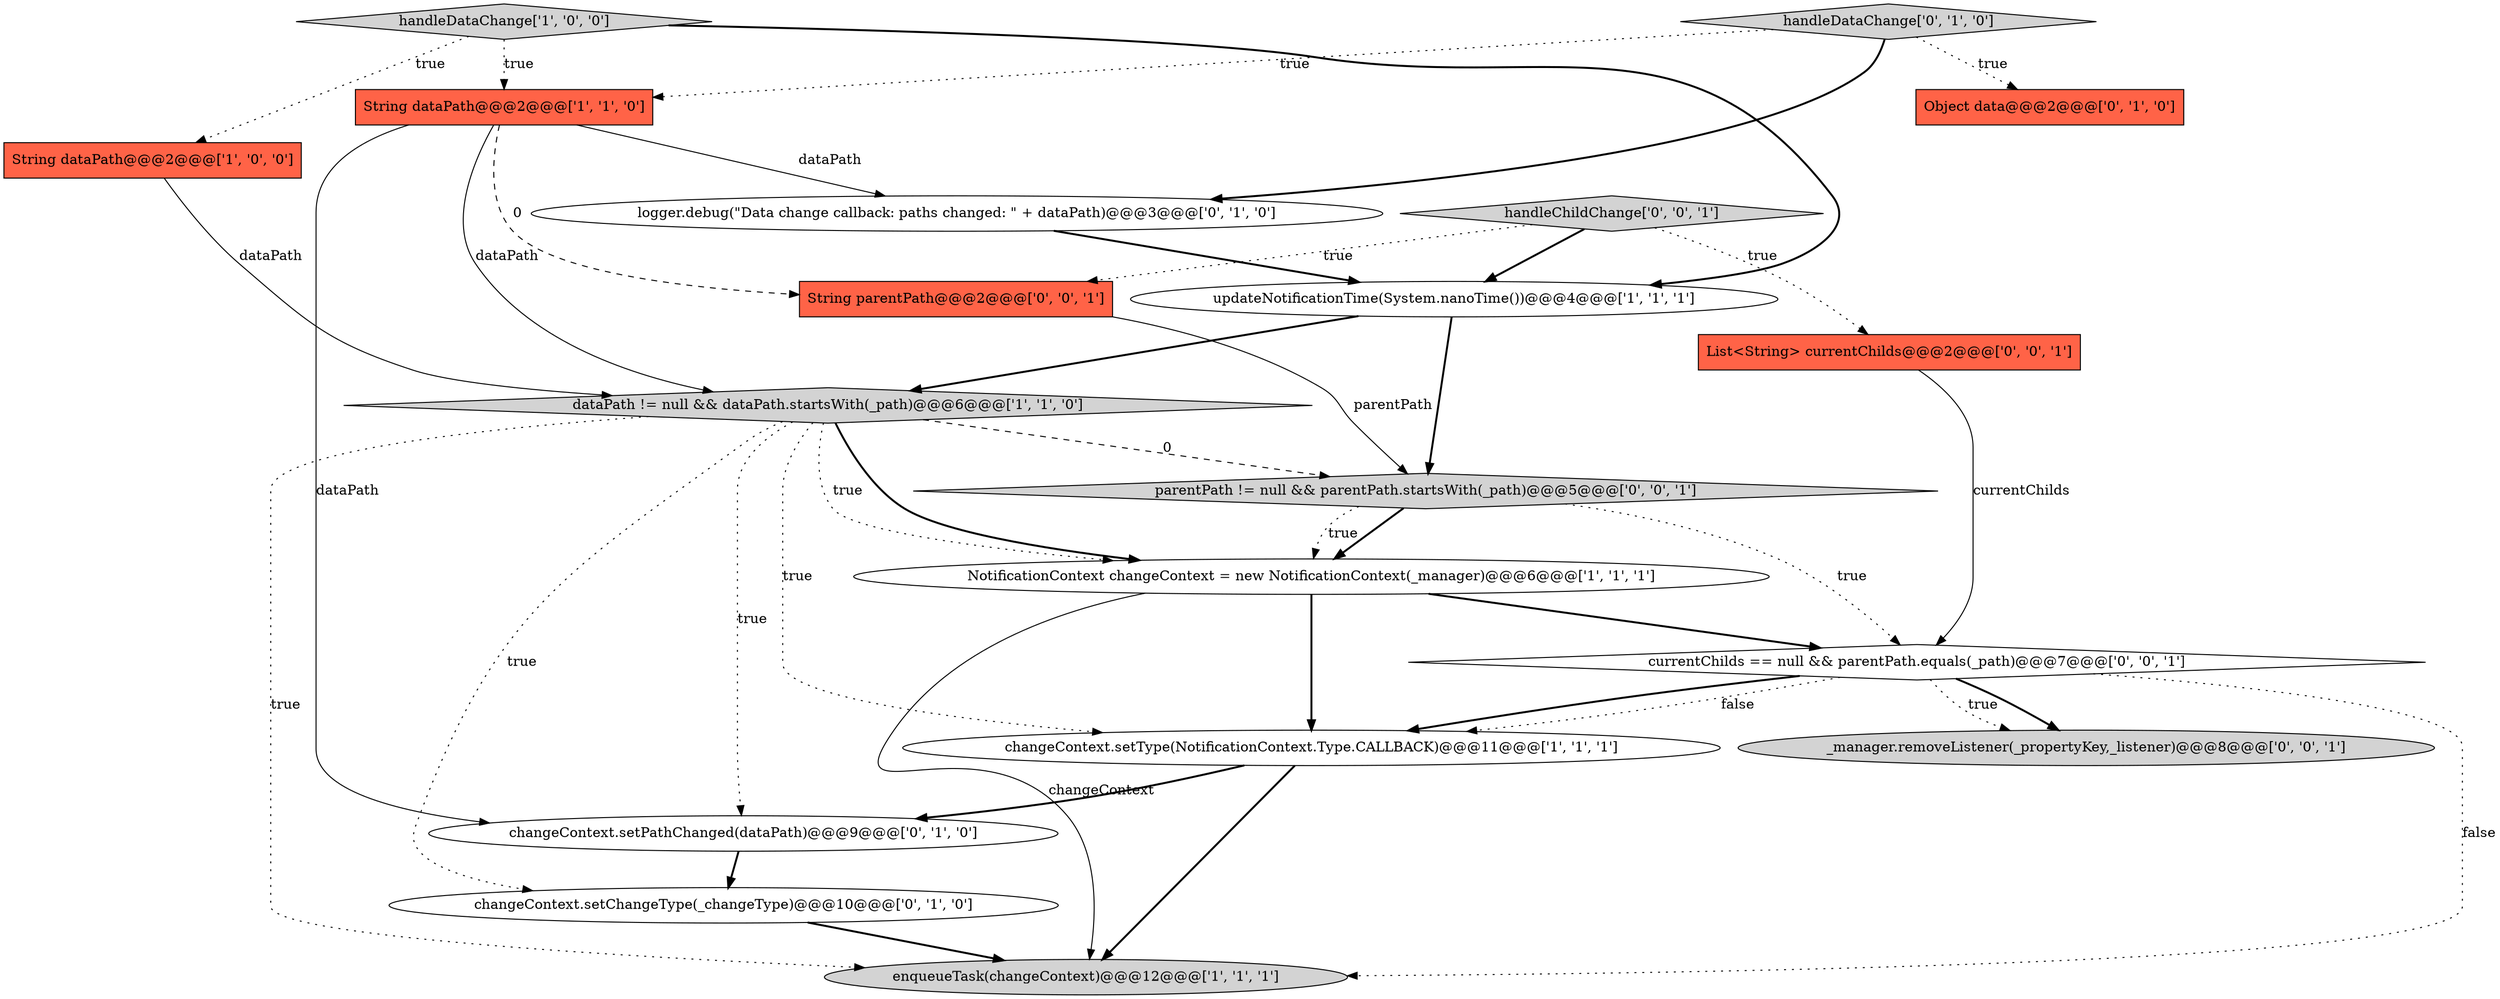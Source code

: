 digraph {
3 [style = filled, label = "String dataPath@@@2@@@['1', '1', '0']", fillcolor = tomato, shape = box image = "AAA0AAABBB1BBB"];
1 [style = filled, label = "updateNotificationTime(System.nanoTime())@@@4@@@['1', '1', '1']", fillcolor = white, shape = ellipse image = "AAA0AAABBB1BBB"];
0 [style = filled, label = "String dataPath@@@2@@@['1', '0', '0']", fillcolor = tomato, shape = box image = "AAA0AAABBB1BBB"];
17 [style = filled, label = "currentChilds == null && parentPath.equals(_path)@@@7@@@['0', '0', '1']", fillcolor = white, shape = diamond image = "AAA0AAABBB3BBB"];
11 [style = filled, label = "logger.debug(\"Data change callback: paths changed: \" + dataPath)@@@3@@@['0', '1', '0']", fillcolor = white, shape = ellipse image = "AAA1AAABBB2BBB"];
6 [style = filled, label = "enqueueTask(changeContext)@@@12@@@['1', '1', '1']", fillcolor = lightgray, shape = ellipse image = "AAA0AAABBB1BBB"];
4 [style = filled, label = "NotificationContext changeContext = new NotificationContext(_manager)@@@6@@@['1', '1', '1']", fillcolor = white, shape = ellipse image = "AAA0AAABBB1BBB"];
8 [style = filled, label = "Object data@@@2@@@['0', '1', '0']", fillcolor = tomato, shape = box image = "AAA0AAABBB2BBB"];
14 [style = filled, label = "List<String> currentChilds@@@2@@@['0', '0', '1']", fillcolor = tomato, shape = box image = "AAA0AAABBB3BBB"];
5 [style = filled, label = "handleDataChange['1', '0', '0']", fillcolor = lightgray, shape = diamond image = "AAA0AAABBB1BBB"];
13 [style = filled, label = "_manager.removeListener(_propertyKey,_listener)@@@8@@@['0', '0', '1']", fillcolor = lightgray, shape = ellipse image = "AAA0AAABBB3BBB"];
2 [style = filled, label = "dataPath != null && dataPath.startsWith(_path)@@@6@@@['1', '1', '0']", fillcolor = lightgray, shape = diamond image = "AAA0AAABBB1BBB"];
12 [style = filled, label = "changeContext.setChangeType(_changeType)@@@10@@@['0', '1', '0']", fillcolor = white, shape = ellipse image = "AAA1AAABBB2BBB"];
16 [style = filled, label = "handleChildChange['0', '0', '1']", fillcolor = lightgray, shape = diamond image = "AAA0AAABBB3BBB"];
10 [style = filled, label = "handleDataChange['0', '1', '0']", fillcolor = lightgray, shape = diamond image = "AAA0AAABBB2BBB"];
9 [style = filled, label = "changeContext.setPathChanged(dataPath)@@@9@@@['0', '1', '0']", fillcolor = white, shape = ellipse image = "AAA1AAABBB2BBB"];
15 [style = filled, label = "parentPath != null && parentPath.startsWith(_path)@@@5@@@['0', '0', '1']", fillcolor = lightgray, shape = diamond image = "AAA0AAABBB3BBB"];
18 [style = filled, label = "String parentPath@@@2@@@['0', '0', '1']", fillcolor = tomato, shape = box image = "AAA0AAABBB3BBB"];
7 [style = filled, label = "changeContext.setType(NotificationContext.Type.CALLBACK)@@@11@@@['1', '1', '1']", fillcolor = white, shape = ellipse image = "AAA0AAABBB1BBB"];
15->17 [style = dotted, label="true"];
17->7 [style = dotted, label="false"];
5->0 [style = dotted, label="true"];
4->7 [style = bold, label=""];
2->4 [style = bold, label=""];
2->4 [style = dotted, label="true"];
10->3 [style = dotted, label="true"];
3->2 [style = solid, label="dataPath"];
7->9 [style = bold, label=""];
5->3 [style = dotted, label="true"];
5->1 [style = bold, label=""];
2->9 [style = dotted, label="true"];
18->15 [style = solid, label="parentPath"];
15->4 [style = bold, label=""];
16->18 [style = dotted, label="true"];
7->6 [style = bold, label=""];
17->13 [style = dotted, label="true"];
16->14 [style = dotted, label="true"];
2->6 [style = dotted, label="true"];
14->17 [style = solid, label="currentChilds"];
11->1 [style = bold, label=""];
10->11 [style = bold, label=""];
3->9 [style = solid, label="dataPath"];
4->17 [style = bold, label=""];
2->15 [style = dashed, label="0"];
4->6 [style = solid, label="changeContext"];
17->6 [style = dotted, label="false"];
15->4 [style = dotted, label="true"];
3->11 [style = solid, label="dataPath"];
0->2 [style = solid, label="dataPath"];
16->1 [style = bold, label=""];
10->8 [style = dotted, label="true"];
17->13 [style = bold, label=""];
1->15 [style = bold, label=""];
2->12 [style = dotted, label="true"];
3->18 [style = dashed, label="0"];
17->7 [style = bold, label=""];
1->2 [style = bold, label=""];
2->7 [style = dotted, label="true"];
12->6 [style = bold, label=""];
9->12 [style = bold, label=""];
}
